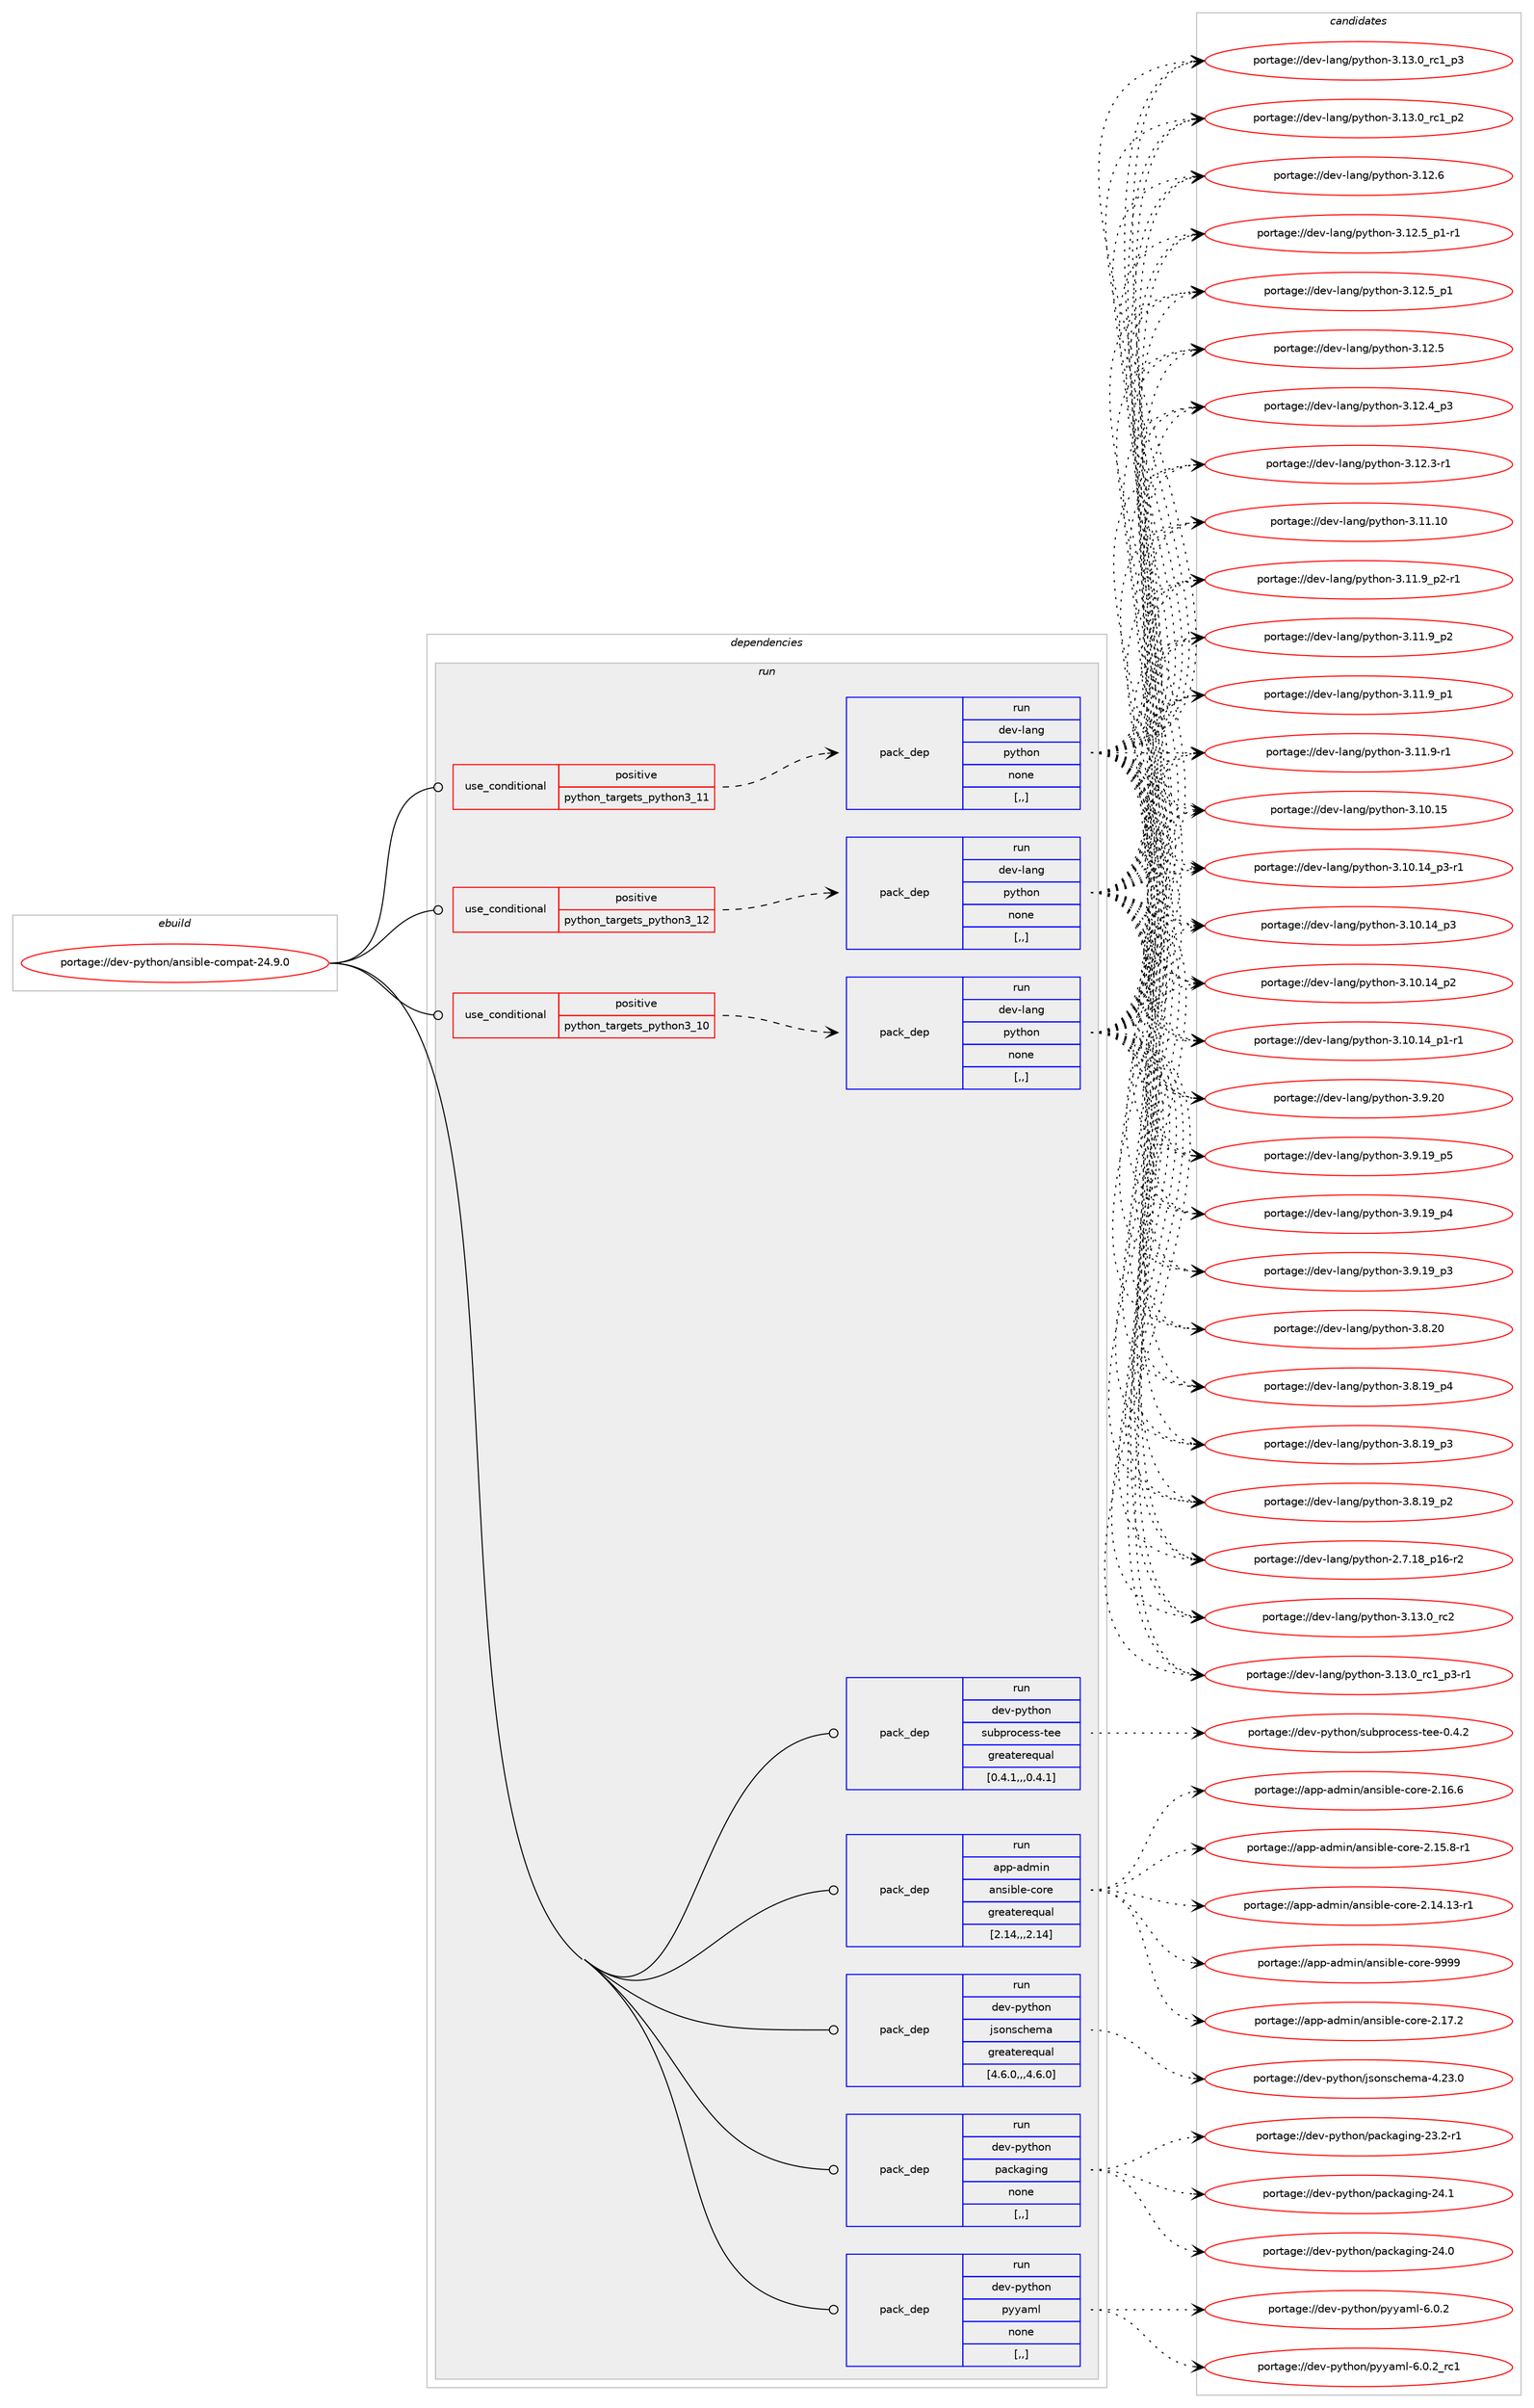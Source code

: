 digraph prolog {

# *************
# Graph options
# *************

newrank=true;
concentrate=true;
compound=true;
graph [rankdir=LR,fontname=Helvetica,fontsize=10,ranksep=1.5];#, ranksep=2.5, nodesep=0.2];
edge  [arrowhead=vee];
node  [fontname=Helvetica,fontsize=10];

# **********
# The ebuild
# **********

subgraph cluster_leftcol {
color=gray;
label=<<i>ebuild</i>>;
id [label="portage://dev-python/ansible-compat-24.9.0", color=red, width=4, href="../dev-python/ansible-compat-24.9.0.svg"];
}

# ****************
# The dependencies
# ****************

subgraph cluster_midcol {
color=gray;
label=<<i>dependencies</i>>;
subgraph cluster_compile {
fillcolor="#eeeeee";
style=filled;
label=<<i>compile</i>>;
}
subgraph cluster_compileandrun {
fillcolor="#eeeeee";
style=filled;
label=<<i>compile and run</i>>;
}
subgraph cluster_run {
fillcolor="#eeeeee";
style=filled;
label=<<i>run</i>>;
subgraph cond161133 {
dependency636063 [label=<<TABLE BORDER="0" CELLBORDER="1" CELLSPACING="0" CELLPADDING="4"><TR><TD ROWSPAN="3" CELLPADDING="10">use_conditional</TD></TR><TR><TD>positive</TD></TR><TR><TD>python_targets_python3_10</TD></TR></TABLE>>, shape=none, color=red];
subgraph pack470116 {
dependency636064 [label=<<TABLE BORDER="0" CELLBORDER="1" CELLSPACING="0" CELLPADDING="4" WIDTH="220"><TR><TD ROWSPAN="6" CELLPADDING="30">pack_dep</TD></TR><TR><TD WIDTH="110">run</TD></TR><TR><TD>dev-lang</TD></TR><TR><TD>python</TD></TR><TR><TD>none</TD></TR><TR><TD>[,,]</TD></TR></TABLE>>, shape=none, color=blue];
}
dependency636063:e -> dependency636064:w [weight=20,style="dashed",arrowhead="vee"];
}
id:e -> dependency636063:w [weight=20,style="solid",arrowhead="odot"];
subgraph cond161134 {
dependency636065 [label=<<TABLE BORDER="0" CELLBORDER="1" CELLSPACING="0" CELLPADDING="4"><TR><TD ROWSPAN="3" CELLPADDING="10">use_conditional</TD></TR><TR><TD>positive</TD></TR><TR><TD>python_targets_python3_11</TD></TR></TABLE>>, shape=none, color=red];
subgraph pack470117 {
dependency636066 [label=<<TABLE BORDER="0" CELLBORDER="1" CELLSPACING="0" CELLPADDING="4" WIDTH="220"><TR><TD ROWSPAN="6" CELLPADDING="30">pack_dep</TD></TR><TR><TD WIDTH="110">run</TD></TR><TR><TD>dev-lang</TD></TR><TR><TD>python</TD></TR><TR><TD>none</TD></TR><TR><TD>[,,]</TD></TR></TABLE>>, shape=none, color=blue];
}
dependency636065:e -> dependency636066:w [weight=20,style="dashed",arrowhead="vee"];
}
id:e -> dependency636065:w [weight=20,style="solid",arrowhead="odot"];
subgraph cond161135 {
dependency636067 [label=<<TABLE BORDER="0" CELLBORDER="1" CELLSPACING="0" CELLPADDING="4"><TR><TD ROWSPAN="3" CELLPADDING="10">use_conditional</TD></TR><TR><TD>positive</TD></TR><TR><TD>python_targets_python3_12</TD></TR></TABLE>>, shape=none, color=red];
subgraph pack470118 {
dependency636068 [label=<<TABLE BORDER="0" CELLBORDER="1" CELLSPACING="0" CELLPADDING="4" WIDTH="220"><TR><TD ROWSPAN="6" CELLPADDING="30">pack_dep</TD></TR><TR><TD WIDTH="110">run</TD></TR><TR><TD>dev-lang</TD></TR><TR><TD>python</TD></TR><TR><TD>none</TD></TR><TR><TD>[,,]</TD></TR></TABLE>>, shape=none, color=blue];
}
dependency636067:e -> dependency636068:w [weight=20,style="dashed",arrowhead="vee"];
}
id:e -> dependency636067:w [weight=20,style="solid",arrowhead="odot"];
subgraph pack470119 {
dependency636069 [label=<<TABLE BORDER="0" CELLBORDER="1" CELLSPACING="0" CELLPADDING="4" WIDTH="220"><TR><TD ROWSPAN="6" CELLPADDING="30">pack_dep</TD></TR><TR><TD WIDTH="110">run</TD></TR><TR><TD>app-admin</TD></TR><TR><TD>ansible-core</TD></TR><TR><TD>greaterequal</TD></TR><TR><TD>[2.14,,,2.14]</TD></TR></TABLE>>, shape=none, color=blue];
}
id:e -> dependency636069:w [weight=20,style="solid",arrowhead="odot"];
subgraph pack470120 {
dependency636070 [label=<<TABLE BORDER="0" CELLBORDER="1" CELLSPACING="0" CELLPADDING="4" WIDTH="220"><TR><TD ROWSPAN="6" CELLPADDING="30">pack_dep</TD></TR><TR><TD WIDTH="110">run</TD></TR><TR><TD>dev-python</TD></TR><TR><TD>jsonschema</TD></TR><TR><TD>greaterequal</TD></TR><TR><TD>[4.6.0,,,4.6.0]</TD></TR></TABLE>>, shape=none, color=blue];
}
id:e -> dependency636070:w [weight=20,style="solid",arrowhead="odot"];
subgraph pack470121 {
dependency636071 [label=<<TABLE BORDER="0" CELLBORDER="1" CELLSPACING="0" CELLPADDING="4" WIDTH="220"><TR><TD ROWSPAN="6" CELLPADDING="30">pack_dep</TD></TR><TR><TD WIDTH="110">run</TD></TR><TR><TD>dev-python</TD></TR><TR><TD>packaging</TD></TR><TR><TD>none</TD></TR><TR><TD>[,,]</TD></TR></TABLE>>, shape=none, color=blue];
}
id:e -> dependency636071:w [weight=20,style="solid",arrowhead="odot"];
subgraph pack470122 {
dependency636072 [label=<<TABLE BORDER="0" CELLBORDER="1" CELLSPACING="0" CELLPADDING="4" WIDTH="220"><TR><TD ROWSPAN="6" CELLPADDING="30">pack_dep</TD></TR><TR><TD WIDTH="110">run</TD></TR><TR><TD>dev-python</TD></TR><TR><TD>pyyaml</TD></TR><TR><TD>none</TD></TR><TR><TD>[,,]</TD></TR></TABLE>>, shape=none, color=blue];
}
id:e -> dependency636072:w [weight=20,style="solid",arrowhead="odot"];
subgraph pack470123 {
dependency636073 [label=<<TABLE BORDER="0" CELLBORDER="1" CELLSPACING="0" CELLPADDING="4" WIDTH="220"><TR><TD ROWSPAN="6" CELLPADDING="30">pack_dep</TD></TR><TR><TD WIDTH="110">run</TD></TR><TR><TD>dev-python</TD></TR><TR><TD>subprocess-tee</TD></TR><TR><TD>greaterequal</TD></TR><TR><TD>[0.4.1,,,0.4.1]</TD></TR></TABLE>>, shape=none, color=blue];
}
id:e -> dependency636073:w [weight=20,style="solid",arrowhead="odot"];
}
}

# **************
# The candidates
# **************

subgraph cluster_choices {
rank=same;
color=gray;
label=<<i>candidates</i>>;

subgraph choice470116 {
color=black;
nodesep=1;
choice10010111845108971101034711212111610411111045514649514648951149950 [label="portage://dev-lang/python-3.13.0_rc2", color=red, width=4,href="../dev-lang/python-3.13.0_rc2.svg"];
choice1001011184510897110103471121211161041111104551464951464895114994995112514511449 [label="portage://dev-lang/python-3.13.0_rc1_p3-r1", color=red, width=4,href="../dev-lang/python-3.13.0_rc1_p3-r1.svg"];
choice100101118451089711010347112121116104111110455146495146489511499499511251 [label="portage://dev-lang/python-3.13.0_rc1_p3", color=red, width=4,href="../dev-lang/python-3.13.0_rc1_p3.svg"];
choice100101118451089711010347112121116104111110455146495146489511499499511250 [label="portage://dev-lang/python-3.13.0_rc1_p2", color=red, width=4,href="../dev-lang/python-3.13.0_rc1_p2.svg"];
choice10010111845108971101034711212111610411111045514649504654 [label="portage://dev-lang/python-3.12.6", color=red, width=4,href="../dev-lang/python-3.12.6.svg"];
choice1001011184510897110103471121211161041111104551464950465395112494511449 [label="portage://dev-lang/python-3.12.5_p1-r1", color=red, width=4,href="../dev-lang/python-3.12.5_p1-r1.svg"];
choice100101118451089711010347112121116104111110455146495046539511249 [label="portage://dev-lang/python-3.12.5_p1", color=red, width=4,href="../dev-lang/python-3.12.5_p1.svg"];
choice10010111845108971101034711212111610411111045514649504653 [label="portage://dev-lang/python-3.12.5", color=red, width=4,href="../dev-lang/python-3.12.5.svg"];
choice100101118451089711010347112121116104111110455146495046529511251 [label="portage://dev-lang/python-3.12.4_p3", color=red, width=4,href="../dev-lang/python-3.12.4_p3.svg"];
choice100101118451089711010347112121116104111110455146495046514511449 [label="portage://dev-lang/python-3.12.3-r1", color=red, width=4,href="../dev-lang/python-3.12.3-r1.svg"];
choice1001011184510897110103471121211161041111104551464949464948 [label="portage://dev-lang/python-3.11.10", color=red, width=4,href="../dev-lang/python-3.11.10.svg"];
choice1001011184510897110103471121211161041111104551464949465795112504511449 [label="portage://dev-lang/python-3.11.9_p2-r1", color=red, width=4,href="../dev-lang/python-3.11.9_p2-r1.svg"];
choice100101118451089711010347112121116104111110455146494946579511250 [label="portage://dev-lang/python-3.11.9_p2", color=red, width=4,href="../dev-lang/python-3.11.9_p2.svg"];
choice100101118451089711010347112121116104111110455146494946579511249 [label="portage://dev-lang/python-3.11.9_p1", color=red, width=4,href="../dev-lang/python-3.11.9_p1.svg"];
choice100101118451089711010347112121116104111110455146494946574511449 [label="portage://dev-lang/python-3.11.9-r1", color=red, width=4,href="../dev-lang/python-3.11.9-r1.svg"];
choice1001011184510897110103471121211161041111104551464948464953 [label="portage://dev-lang/python-3.10.15", color=red, width=4,href="../dev-lang/python-3.10.15.svg"];
choice100101118451089711010347112121116104111110455146494846495295112514511449 [label="portage://dev-lang/python-3.10.14_p3-r1", color=red, width=4,href="../dev-lang/python-3.10.14_p3-r1.svg"];
choice10010111845108971101034711212111610411111045514649484649529511251 [label="portage://dev-lang/python-3.10.14_p3", color=red, width=4,href="../dev-lang/python-3.10.14_p3.svg"];
choice10010111845108971101034711212111610411111045514649484649529511250 [label="portage://dev-lang/python-3.10.14_p2", color=red, width=4,href="../dev-lang/python-3.10.14_p2.svg"];
choice100101118451089711010347112121116104111110455146494846495295112494511449 [label="portage://dev-lang/python-3.10.14_p1-r1", color=red, width=4,href="../dev-lang/python-3.10.14_p1-r1.svg"];
choice10010111845108971101034711212111610411111045514657465048 [label="portage://dev-lang/python-3.9.20", color=red, width=4,href="../dev-lang/python-3.9.20.svg"];
choice100101118451089711010347112121116104111110455146574649579511253 [label="portage://dev-lang/python-3.9.19_p5", color=red, width=4,href="../dev-lang/python-3.9.19_p5.svg"];
choice100101118451089711010347112121116104111110455146574649579511252 [label="portage://dev-lang/python-3.9.19_p4", color=red, width=4,href="../dev-lang/python-3.9.19_p4.svg"];
choice100101118451089711010347112121116104111110455146574649579511251 [label="portage://dev-lang/python-3.9.19_p3", color=red, width=4,href="../dev-lang/python-3.9.19_p3.svg"];
choice10010111845108971101034711212111610411111045514656465048 [label="portage://dev-lang/python-3.8.20", color=red, width=4,href="../dev-lang/python-3.8.20.svg"];
choice100101118451089711010347112121116104111110455146564649579511252 [label="portage://dev-lang/python-3.8.19_p4", color=red, width=4,href="../dev-lang/python-3.8.19_p4.svg"];
choice100101118451089711010347112121116104111110455146564649579511251 [label="portage://dev-lang/python-3.8.19_p3", color=red, width=4,href="../dev-lang/python-3.8.19_p3.svg"];
choice100101118451089711010347112121116104111110455146564649579511250 [label="portage://dev-lang/python-3.8.19_p2", color=red, width=4,href="../dev-lang/python-3.8.19_p2.svg"];
choice100101118451089711010347112121116104111110455046554649569511249544511450 [label="portage://dev-lang/python-2.7.18_p16-r2", color=red, width=4,href="../dev-lang/python-2.7.18_p16-r2.svg"];
dependency636064:e -> choice10010111845108971101034711212111610411111045514649514648951149950:w [style=dotted,weight="100"];
dependency636064:e -> choice1001011184510897110103471121211161041111104551464951464895114994995112514511449:w [style=dotted,weight="100"];
dependency636064:e -> choice100101118451089711010347112121116104111110455146495146489511499499511251:w [style=dotted,weight="100"];
dependency636064:e -> choice100101118451089711010347112121116104111110455146495146489511499499511250:w [style=dotted,weight="100"];
dependency636064:e -> choice10010111845108971101034711212111610411111045514649504654:w [style=dotted,weight="100"];
dependency636064:e -> choice1001011184510897110103471121211161041111104551464950465395112494511449:w [style=dotted,weight="100"];
dependency636064:e -> choice100101118451089711010347112121116104111110455146495046539511249:w [style=dotted,weight="100"];
dependency636064:e -> choice10010111845108971101034711212111610411111045514649504653:w [style=dotted,weight="100"];
dependency636064:e -> choice100101118451089711010347112121116104111110455146495046529511251:w [style=dotted,weight="100"];
dependency636064:e -> choice100101118451089711010347112121116104111110455146495046514511449:w [style=dotted,weight="100"];
dependency636064:e -> choice1001011184510897110103471121211161041111104551464949464948:w [style=dotted,weight="100"];
dependency636064:e -> choice1001011184510897110103471121211161041111104551464949465795112504511449:w [style=dotted,weight="100"];
dependency636064:e -> choice100101118451089711010347112121116104111110455146494946579511250:w [style=dotted,weight="100"];
dependency636064:e -> choice100101118451089711010347112121116104111110455146494946579511249:w [style=dotted,weight="100"];
dependency636064:e -> choice100101118451089711010347112121116104111110455146494946574511449:w [style=dotted,weight="100"];
dependency636064:e -> choice1001011184510897110103471121211161041111104551464948464953:w [style=dotted,weight="100"];
dependency636064:e -> choice100101118451089711010347112121116104111110455146494846495295112514511449:w [style=dotted,weight="100"];
dependency636064:e -> choice10010111845108971101034711212111610411111045514649484649529511251:w [style=dotted,weight="100"];
dependency636064:e -> choice10010111845108971101034711212111610411111045514649484649529511250:w [style=dotted,weight="100"];
dependency636064:e -> choice100101118451089711010347112121116104111110455146494846495295112494511449:w [style=dotted,weight="100"];
dependency636064:e -> choice10010111845108971101034711212111610411111045514657465048:w [style=dotted,weight="100"];
dependency636064:e -> choice100101118451089711010347112121116104111110455146574649579511253:w [style=dotted,weight="100"];
dependency636064:e -> choice100101118451089711010347112121116104111110455146574649579511252:w [style=dotted,weight="100"];
dependency636064:e -> choice100101118451089711010347112121116104111110455146574649579511251:w [style=dotted,weight="100"];
dependency636064:e -> choice10010111845108971101034711212111610411111045514656465048:w [style=dotted,weight="100"];
dependency636064:e -> choice100101118451089711010347112121116104111110455146564649579511252:w [style=dotted,weight="100"];
dependency636064:e -> choice100101118451089711010347112121116104111110455146564649579511251:w [style=dotted,weight="100"];
dependency636064:e -> choice100101118451089711010347112121116104111110455146564649579511250:w [style=dotted,weight="100"];
dependency636064:e -> choice100101118451089711010347112121116104111110455046554649569511249544511450:w [style=dotted,weight="100"];
}
subgraph choice470117 {
color=black;
nodesep=1;
choice10010111845108971101034711212111610411111045514649514648951149950 [label="portage://dev-lang/python-3.13.0_rc2", color=red, width=4,href="../dev-lang/python-3.13.0_rc2.svg"];
choice1001011184510897110103471121211161041111104551464951464895114994995112514511449 [label="portage://dev-lang/python-3.13.0_rc1_p3-r1", color=red, width=4,href="../dev-lang/python-3.13.0_rc1_p3-r1.svg"];
choice100101118451089711010347112121116104111110455146495146489511499499511251 [label="portage://dev-lang/python-3.13.0_rc1_p3", color=red, width=4,href="../dev-lang/python-3.13.0_rc1_p3.svg"];
choice100101118451089711010347112121116104111110455146495146489511499499511250 [label="portage://dev-lang/python-3.13.0_rc1_p2", color=red, width=4,href="../dev-lang/python-3.13.0_rc1_p2.svg"];
choice10010111845108971101034711212111610411111045514649504654 [label="portage://dev-lang/python-3.12.6", color=red, width=4,href="../dev-lang/python-3.12.6.svg"];
choice1001011184510897110103471121211161041111104551464950465395112494511449 [label="portage://dev-lang/python-3.12.5_p1-r1", color=red, width=4,href="../dev-lang/python-3.12.5_p1-r1.svg"];
choice100101118451089711010347112121116104111110455146495046539511249 [label="portage://dev-lang/python-3.12.5_p1", color=red, width=4,href="../dev-lang/python-3.12.5_p1.svg"];
choice10010111845108971101034711212111610411111045514649504653 [label="portage://dev-lang/python-3.12.5", color=red, width=4,href="../dev-lang/python-3.12.5.svg"];
choice100101118451089711010347112121116104111110455146495046529511251 [label="portage://dev-lang/python-3.12.4_p3", color=red, width=4,href="../dev-lang/python-3.12.4_p3.svg"];
choice100101118451089711010347112121116104111110455146495046514511449 [label="portage://dev-lang/python-3.12.3-r1", color=red, width=4,href="../dev-lang/python-3.12.3-r1.svg"];
choice1001011184510897110103471121211161041111104551464949464948 [label="portage://dev-lang/python-3.11.10", color=red, width=4,href="../dev-lang/python-3.11.10.svg"];
choice1001011184510897110103471121211161041111104551464949465795112504511449 [label="portage://dev-lang/python-3.11.9_p2-r1", color=red, width=4,href="../dev-lang/python-3.11.9_p2-r1.svg"];
choice100101118451089711010347112121116104111110455146494946579511250 [label="portage://dev-lang/python-3.11.9_p2", color=red, width=4,href="../dev-lang/python-3.11.9_p2.svg"];
choice100101118451089711010347112121116104111110455146494946579511249 [label="portage://dev-lang/python-3.11.9_p1", color=red, width=4,href="../dev-lang/python-3.11.9_p1.svg"];
choice100101118451089711010347112121116104111110455146494946574511449 [label="portage://dev-lang/python-3.11.9-r1", color=red, width=4,href="../dev-lang/python-3.11.9-r1.svg"];
choice1001011184510897110103471121211161041111104551464948464953 [label="portage://dev-lang/python-3.10.15", color=red, width=4,href="../dev-lang/python-3.10.15.svg"];
choice100101118451089711010347112121116104111110455146494846495295112514511449 [label="portage://dev-lang/python-3.10.14_p3-r1", color=red, width=4,href="../dev-lang/python-3.10.14_p3-r1.svg"];
choice10010111845108971101034711212111610411111045514649484649529511251 [label="portage://dev-lang/python-3.10.14_p3", color=red, width=4,href="../dev-lang/python-3.10.14_p3.svg"];
choice10010111845108971101034711212111610411111045514649484649529511250 [label="portage://dev-lang/python-3.10.14_p2", color=red, width=4,href="../dev-lang/python-3.10.14_p2.svg"];
choice100101118451089711010347112121116104111110455146494846495295112494511449 [label="portage://dev-lang/python-3.10.14_p1-r1", color=red, width=4,href="../dev-lang/python-3.10.14_p1-r1.svg"];
choice10010111845108971101034711212111610411111045514657465048 [label="portage://dev-lang/python-3.9.20", color=red, width=4,href="../dev-lang/python-3.9.20.svg"];
choice100101118451089711010347112121116104111110455146574649579511253 [label="portage://dev-lang/python-3.9.19_p5", color=red, width=4,href="../dev-lang/python-3.9.19_p5.svg"];
choice100101118451089711010347112121116104111110455146574649579511252 [label="portage://dev-lang/python-3.9.19_p4", color=red, width=4,href="../dev-lang/python-3.9.19_p4.svg"];
choice100101118451089711010347112121116104111110455146574649579511251 [label="portage://dev-lang/python-3.9.19_p3", color=red, width=4,href="../dev-lang/python-3.9.19_p3.svg"];
choice10010111845108971101034711212111610411111045514656465048 [label="portage://dev-lang/python-3.8.20", color=red, width=4,href="../dev-lang/python-3.8.20.svg"];
choice100101118451089711010347112121116104111110455146564649579511252 [label="portage://dev-lang/python-3.8.19_p4", color=red, width=4,href="../dev-lang/python-3.8.19_p4.svg"];
choice100101118451089711010347112121116104111110455146564649579511251 [label="portage://dev-lang/python-3.8.19_p3", color=red, width=4,href="../dev-lang/python-3.8.19_p3.svg"];
choice100101118451089711010347112121116104111110455146564649579511250 [label="portage://dev-lang/python-3.8.19_p2", color=red, width=4,href="../dev-lang/python-3.8.19_p2.svg"];
choice100101118451089711010347112121116104111110455046554649569511249544511450 [label="portage://dev-lang/python-2.7.18_p16-r2", color=red, width=4,href="../dev-lang/python-2.7.18_p16-r2.svg"];
dependency636066:e -> choice10010111845108971101034711212111610411111045514649514648951149950:w [style=dotted,weight="100"];
dependency636066:e -> choice1001011184510897110103471121211161041111104551464951464895114994995112514511449:w [style=dotted,weight="100"];
dependency636066:e -> choice100101118451089711010347112121116104111110455146495146489511499499511251:w [style=dotted,weight="100"];
dependency636066:e -> choice100101118451089711010347112121116104111110455146495146489511499499511250:w [style=dotted,weight="100"];
dependency636066:e -> choice10010111845108971101034711212111610411111045514649504654:w [style=dotted,weight="100"];
dependency636066:e -> choice1001011184510897110103471121211161041111104551464950465395112494511449:w [style=dotted,weight="100"];
dependency636066:e -> choice100101118451089711010347112121116104111110455146495046539511249:w [style=dotted,weight="100"];
dependency636066:e -> choice10010111845108971101034711212111610411111045514649504653:w [style=dotted,weight="100"];
dependency636066:e -> choice100101118451089711010347112121116104111110455146495046529511251:w [style=dotted,weight="100"];
dependency636066:e -> choice100101118451089711010347112121116104111110455146495046514511449:w [style=dotted,weight="100"];
dependency636066:e -> choice1001011184510897110103471121211161041111104551464949464948:w [style=dotted,weight="100"];
dependency636066:e -> choice1001011184510897110103471121211161041111104551464949465795112504511449:w [style=dotted,weight="100"];
dependency636066:e -> choice100101118451089711010347112121116104111110455146494946579511250:w [style=dotted,weight="100"];
dependency636066:e -> choice100101118451089711010347112121116104111110455146494946579511249:w [style=dotted,weight="100"];
dependency636066:e -> choice100101118451089711010347112121116104111110455146494946574511449:w [style=dotted,weight="100"];
dependency636066:e -> choice1001011184510897110103471121211161041111104551464948464953:w [style=dotted,weight="100"];
dependency636066:e -> choice100101118451089711010347112121116104111110455146494846495295112514511449:w [style=dotted,weight="100"];
dependency636066:e -> choice10010111845108971101034711212111610411111045514649484649529511251:w [style=dotted,weight="100"];
dependency636066:e -> choice10010111845108971101034711212111610411111045514649484649529511250:w [style=dotted,weight="100"];
dependency636066:e -> choice100101118451089711010347112121116104111110455146494846495295112494511449:w [style=dotted,weight="100"];
dependency636066:e -> choice10010111845108971101034711212111610411111045514657465048:w [style=dotted,weight="100"];
dependency636066:e -> choice100101118451089711010347112121116104111110455146574649579511253:w [style=dotted,weight="100"];
dependency636066:e -> choice100101118451089711010347112121116104111110455146574649579511252:w [style=dotted,weight="100"];
dependency636066:e -> choice100101118451089711010347112121116104111110455146574649579511251:w [style=dotted,weight="100"];
dependency636066:e -> choice10010111845108971101034711212111610411111045514656465048:w [style=dotted,weight="100"];
dependency636066:e -> choice100101118451089711010347112121116104111110455146564649579511252:w [style=dotted,weight="100"];
dependency636066:e -> choice100101118451089711010347112121116104111110455146564649579511251:w [style=dotted,weight="100"];
dependency636066:e -> choice100101118451089711010347112121116104111110455146564649579511250:w [style=dotted,weight="100"];
dependency636066:e -> choice100101118451089711010347112121116104111110455046554649569511249544511450:w [style=dotted,weight="100"];
}
subgraph choice470118 {
color=black;
nodesep=1;
choice10010111845108971101034711212111610411111045514649514648951149950 [label="portage://dev-lang/python-3.13.0_rc2", color=red, width=4,href="../dev-lang/python-3.13.0_rc2.svg"];
choice1001011184510897110103471121211161041111104551464951464895114994995112514511449 [label="portage://dev-lang/python-3.13.0_rc1_p3-r1", color=red, width=4,href="../dev-lang/python-3.13.0_rc1_p3-r1.svg"];
choice100101118451089711010347112121116104111110455146495146489511499499511251 [label="portage://dev-lang/python-3.13.0_rc1_p3", color=red, width=4,href="../dev-lang/python-3.13.0_rc1_p3.svg"];
choice100101118451089711010347112121116104111110455146495146489511499499511250 [label="portage://dev-lang/python-3.13.0_rc1_p2", color=red, width=4,href="../dev-lang/python-3.13.0_rc1_p2.svg"];
choice10010111845108971101034711212111610411111045514649504654 [label="portage://dev-lang/python-3.12.6", color=red, width=4,href="../dev-lang/python-3.12.6.svg"];
choice1001011184510897110103471121211161041111104551464950465395112494511449 [label="portage://dev-lang/python-3.12.5_p1-r1", color=red, width=4,href="../dev-lang/python-3.12.5_p1-r1.svg"];
choice100101118451089711010347112121116104111110455146495046539511249 [label="portage://dev-lang/python-3.12.5_p1", color=red, width=4,href="../dev-lang/python-3.12.5_p1.svg"];
choice10010111845108971101034711212111610411111045514649504653 [label="portage://dev-lang/python-3.12.5", color=red, width=4,href="../dev-lang/python-3.12.5.svg"];
choice100101118451089711010347112121116104111110455146495046529511251 [label="portage://dev-lang/python-3.12.4_p3", color=red, width=4,href="../dev-lang/python-3.12.4_p3.svg"];
choice100101118451089711010347112121116104111110455146495046514511449 [label="portage://dev-lang/python-3.12.3-r1", color=red, width=4,href="../dev-lang/python-3.12.3-r1.svg"];
choice1001011184510897110103471121211161041111104551464949464948 [label="portage://dev-lang/python-3.11.10", color=red, width=4,href="../dev-lang/python-3.11.10.svg"];
choice1001011184510897110103471121211161041111104551464949465795112504511449 [label="portage://dev-lang/python-3.11.9_p2-r1", color=red, width=4,href="../dev-lang/python-3.11.9_p2-r1.svg"];
choice100101118451089711010347112121116104111110455146494946579511250 [label="portage://dev-lang/python-3.11.9_p2", color=red, width=4,href="../dev-lang/python-3.11.9_p2.svg"];
choice100101118451089711010347112121116104111110455146494946579511249 [label="portage://dev-lang/python-3.11.9_p1", color=red, width=4,href="../dev-lang/python-3.11.9_p1.svg"];
choice100101118451089711010347112121116104111110455146494946574511449 [label="portage://dev-lang/python-3.11.9-r1", color=red, width=4,href="../dev-lang/python-3.11.9-r1.svg"];
choice1001011184510897110103471121211161041111104551464948464953 [label="portage://dev-lang/python-3.10.15", color=red, width=4,href="../dev-lang/python-3.10.15.svg"];
choice100101118451089711010347112121116104111110455146494846495295112514511449 [label="portage://dev-lang/python-3.10.14_p3-r1", color=red, width=4,href="../dev-lang/python-3.10.14_p3-r1.svg"];
choice10010111845108971101034711212111610411111045514649484649529511251 [label="portage://dev-lang/python-3.10.14_p3", color=red, width=4,href="../dev-lang/python-3.10.14_p3.svg"];
choice10010111845108971101034711212111610411111045514649484649529511250 [label="portage://dev-lang/python-3.10.14_p2", color=red, width=4,href="../dev-lang/python-3.10.14_p2.svg"];
choice100101118451089711010347112121116104111110455146494846495295112494511449 [label="portage://dev-lang/python-3.10.14_p1-r1", color=red, width=4,href="../dev-lang/python-3.10.14_p1-r1.svg"];
choice10010111845108971101034711212111610411111045514657465048 [label="portage://dev-lang/python-3.9.20", color=red, width=4,href="../dev-lang/python-3.9.20.svg"];
choice100101118451089711010347112121116104111110455146574649579511253 [label="portage://dev-lang/python-3.9.19_p5", color=red, width=4,href="../dev-lang/python-3.9.19_p5.svg"];
choice100101118451089711010347112121116104111110455146574649579511252 [label="portage://dev-lang/python-3.9.19_p4", color=red, width=4,href="../dev-lang/python-3.9.19_p4.svg"];
choice100101118451089711010347112121116104111110455146574649579511251 [label="portage://dev-lang/python-3.9.19_p3", color=red, width=4,href="../dev-lang/python-3.9.19_p3.svg"];
choice10010111845108971101034711212111610411111045514656465048 [label="portage://dev-lang/python-3.8.20", color=red, width=4,href="../dev-lang/python-3.8.20.svg"];
choice100101118451089711010347112121116104111110455146564649579511252 [label="portage://dev-lang/python-3.8.19_p4", color=red, width=4,href="../dev-lang/python-3.8.19_p4.svg"];
choice100101118451089711010347112121116104111110455146564649579511251 [label="portage://dev-lang/python-3.8.19_p3", color=red, width=4,href="../dev-lang/python-3.8.19_p3.svg"];
choice100101118451089711010347112121116104111110455146564649579511250 [label="portage://dev-lang/python-3.8.19_p2", color=red, width=4,href="../dev-lang/python-3.8.19_p2.svg"];
choice100101118451089711010347112121116104111110455046554649569511249544511450 [label="portage://dev-lang/python-2.7.18_p16-r2", color=red, width=4,href="../dev-lang/python-2.7.18_p16-r2.svg"];
dependency636068:e -> choice10010111845108971101034711212111610411111045514649514648951149950:w [style=dotted,weight="100"];
dependency636068:e -> choice1001011184510897110103471121211161041111104551464951464895114994995112514511449:w [style=dotted,weight="100"];
dependency636068:e -> choice100101118451089711010347112121116104111110455146495146489511499499511251:w [style=dotted,weight="100"];
dependency636068:e -> choice100101118451089711010347112121116104111110455146495146489511499499511250:w [style=dotted,weight="100"];
dependency636068:e -> choice10010111845108971101034711212111610411111045514649504654:w [style=dotted,weight="100"];
dependency636068:e -> choice1001011184510897110103471121211161041111104551464950465395112494511449:w [style=dotted,weight="100"];
dependency636068:e -> choice100101118451089711010347112121116104111110455146495046539511249:w [style=dotted,weight="100"];
dependency636068:e -> choice10010111845108971101034711212111610411111045514649504653:w [style=dotted,weight="100"];
dependency636068:e -> choice100101118451089711010347112121116104111110455146495046529511251:w [style=dotted,weight="100"];
dependency636068:e -> choice100101118451089711010347112121116104111110455146495046514511449:w [style=dotted,weight="100"];
dependency636068:e -> choice1001011184510897110103471121211161041111104551464949464948:w [style=dotted,weight="100"];
dependency636068:e -> choice1001011184510897110103471121211161041111104551464949465795112504511449:w [style=dotted,weight="100"];
dependency636068:e -> choice100101118451089711010347112121116104111110455146494946579511250:w [style=dotted,weight="100"];
dependency636068:e -> choice100101118451089711010347112121116104111110455146494946579511249:w [style=dotted,weight="100"];
dependency636068:e -> choice100101118451089711010347112121116104111110455146494946574511449:w [style=dotted,weight="100"];
dependency636068:e -> choice1001011184510897110103471121211161041111104551464948464953:w [style=dotted,weight="100"];
dependency636068:e -> choice100101118451089711010347112121116104111110455146494846495295112514511449:w [style=dotted,weight="100"];
dependency636068:e -> choice10010111845108971101034711212111610411111045514649484649529511251:w [style=dotted,weight="100"];
dependency636068:e -> choice10010111845108971101034711212111610411111045514649484649529511250:w [style=dotted,weight="100"];
dependency636068:e -> choice100101118451089711010347112121116104111110455146494846495295112494511449:w [style=dotted,weight="100"];
dependency636068:e -> choice10010111845108971101034711212111610411111045514657465048:w [style=dotted,weight="100"];
dependency636068:e -> choice100101118451089711010347112121116104111110455146574649579511253:w [style=dotted,weight="100"];
dependency636068:e -> choice100101118451089711010347112121116104111110455146574649579511252:w [style=dotted,weight="100"];
dependency636068:e -> choice100101118451089711010347112121116104111110455146574649579511251:w [style=dotted,weight="100"];
dependency636068:e -> choice10010111845108971101034711212111610411111045514656465048:w [style=dotted,weight="100"];
dependency636068:e -> choice100101118451089711010347112121116104111110455146564649579511252:w [style=dotted,weight="100"];
dependency636068:e -> choice100101118451089711010347112121116104111110455146564649579511251:w [style=dotted,weight="100"];
dependency636068:e -> choice100101118451089711010347112121116104111110455146564649579511250:w [style=dotted,weight="100"];
dependency636068:e -> choice100101118451089711010347112121116104111110455046554649569511249544511450:w [style=dotted,weight="100"];
}
subgraph choice470119 {
color=black;
nodesep=1;
choice97112112459710010910511047971101151059810810145991111141014557575757 [label="portage://app-admin/ansible-core-9999", color=red, width=4,href="../app-admin/ansible-core-9999.svg"];
choice971121124597100109105110479711011510598108101459911111410145504649554650 [label="portage://app-admin/ansible-core-2.17.2", color=red, width=4,href="../app-admin/ansible-core-2.17.2.svg"];
choice971121124597100109105110479711011510598108101459911111410145504649544654 [label="portage://app-admin/ansible-core-2.16.6", color=red, width=4,href="../app-admin/ansible-core-2.16.6.svg"];
choice9711211245971001091051104797110115105981081014599111114101455046495346564511449 [label="portage://app-admin/ansible-core-2.15.8-r1", color=red, width=4,href="../app-admin/ansible-core-2.15.8-r1.svg"];
choice971121124597100109105110479711011510598108101459911111410145504649524649514511449 [label="portage://app-admin/ansible-core-2.14.13-r1", color=red, width=4,href="../app-admin/ansible-core-2.14.13-r1.svg"];
dependency636069:e -> choice97112112459710010910511047971101151059810810145991111141014557575757:w [style=dotted,weight="100"];
dependency636069:e -> choice971121124597100109105110479711011510598108101459911111410145504649554650:w [style=dotted,weight="100"];
dependency636069:e -> choice971121124597100109105110479711011510598108101459911111410145504649544654:w [style=dotted,weight="100"];
dependency636069:e -> choice9711211245971001091051104797110115105981081014599111114101455046495346564511449:w [style=dotted,weight="100"];
dependency636069:e -> choice971121124597100109105110479711011510598108101459911111410145504649524649514511449:w [style=dotted,weight="100"];
}
subgraph choice470120 {
color=black;
nodesep=1;
choice1001011184511212111610411111047106115111110115991041011099745524650514648 [label="portage://dev-python/jsonschema-4.23.0", color=red, width=4,href="../dev-python/jsonschema-4.23.0.svg"];
dependency636070:e -> choice1001011184511212111610411111047106115111110115991041011099745524650514648:w [style=dotted,weight="100"];
}
subgraph choice470121 {
color=black;
nodesep=1;
choice10010111845112121116104111110471129799107971031051101034550524649 [label="portage://dev-python/packaging-24.1", color=red, width=4,href="../dev-python/packaging-24.1.svg"];
choice10010111845112121116104111110471129799107971031051101034550524648 [label="portage://dev-python/packaging-24.0", color=red, width=4,href="../dev-python/packaging-24.0.svg"];
choice100101118451121211161041111104711297991079710310511010345505146504511449 [label="portage://dev-python/packaging-23.2-r1", color=red, width=4,href="../dev-python/packaging-23.2-r1.svg"];
dependency636071:e -> choice10010111845112121116104111110471129799107971031051101034550524649:w [style=dotted,weight="100"];
dependency636071:e -> choice10010111845112121116104111110471129799107971031051101034550524648:w [style=dotted,weight="100"];
dependency636071:e -> choice100101118451121211161041111104711297991079710310511010345505146504511449:w [style=dotted,weight="100"];
}
subgraph choice470122 {
color=black;
nodesep=1;
choice100101118451121211161041111104711212112197109108455446484650951149949 [label="portage://dev-python/pyyaml-6.0.2_rc1", color=red, width=4,href="../dev-python/pyyaml-6.0.2_rc1.svg"];
choice100101118451121211161041111104711212112197109108455446484650 [label="portage://dev-python/pyyaml-6.0.2", color=red, width=4,href="../dev-python/pyyaml-6.0.2.svg"];
dependency636072:e -> choice100101118451121211161041111104711212112197109108455446484650951149949:w [style=dotted,weight="100"];
dependency636072:e -> choice100101118451121211161041111104711212112197109108455446484650:w [style=dotted,weight="100"];
}
subgraph choice470123 {
color=black;
nodesep=1;
choice1001011184511212111610411111047115117981121141119910111511545116101101454846524650 [label="portage://dev-python/subprocess-tee-0.4.2", color=red, width=4,href="../dev-python/subprocess-tee-0.4.2.svg"];
dependency636073:e -> choice1001011184511212111610411111047115117981121141119910111511545116101101454846524650:w [style=dotted,weight="100"];
}
}

}
